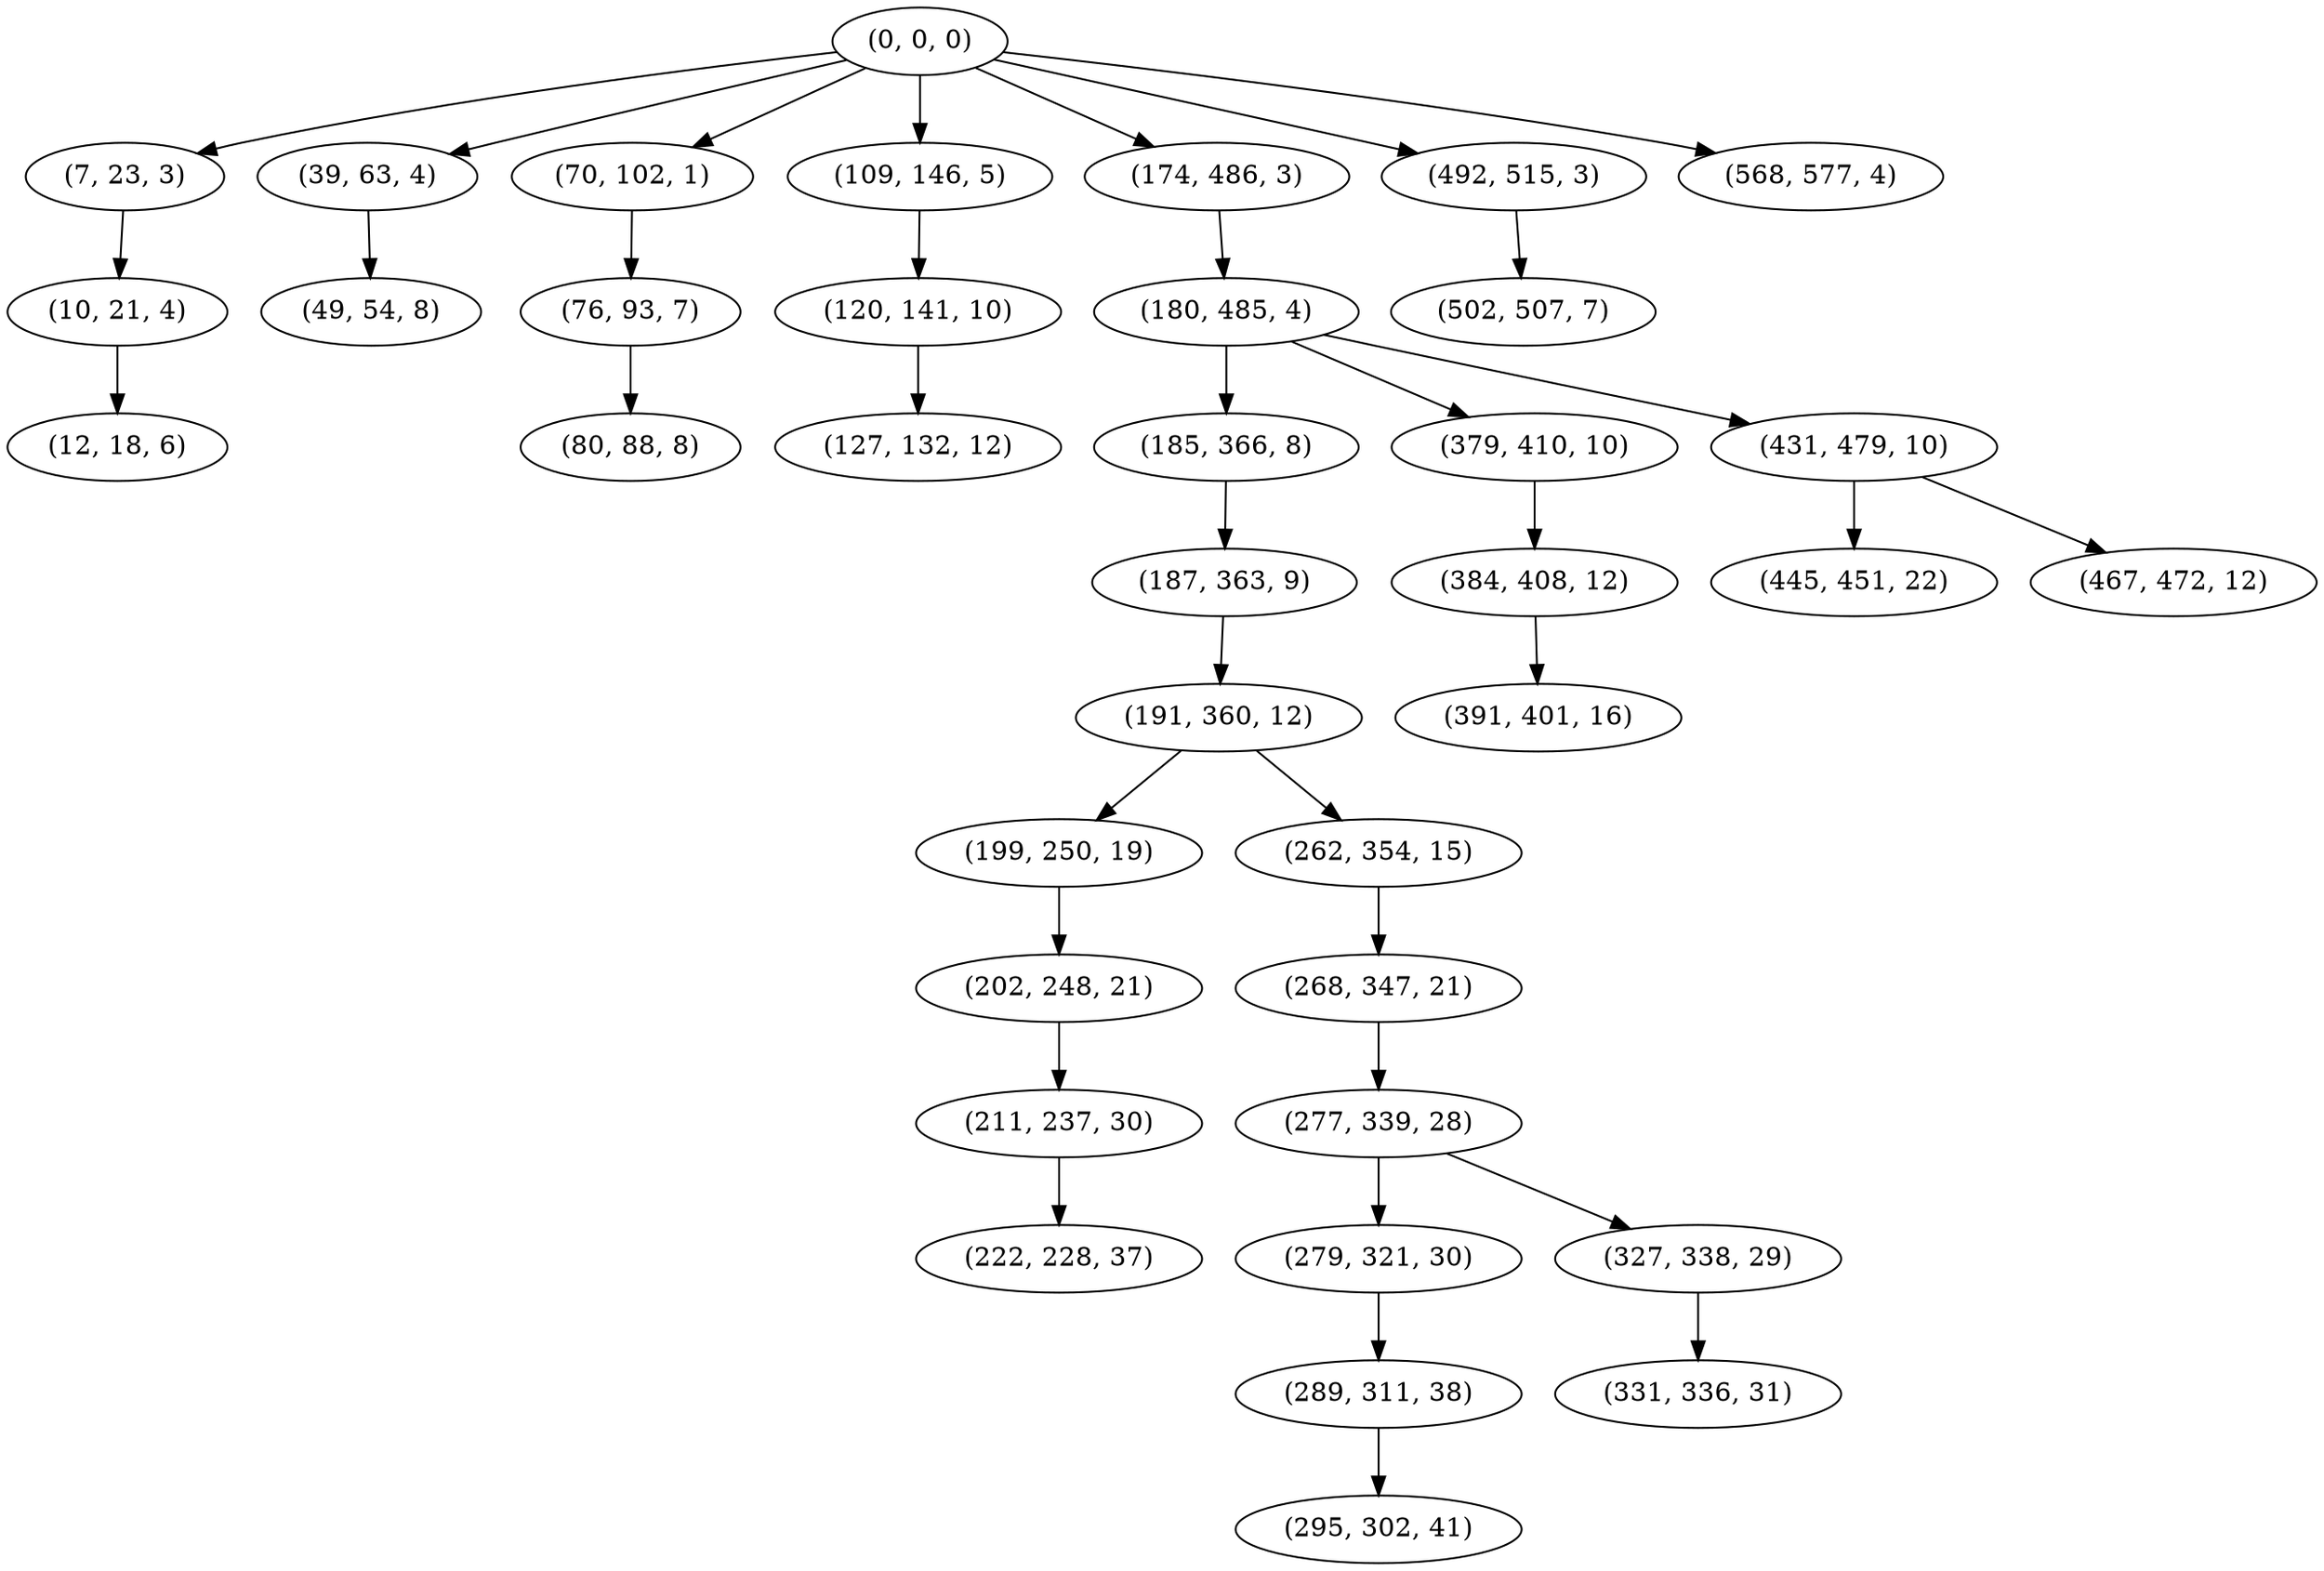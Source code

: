digraph tree {
    "(0, 0, 0)";
    "(7, 23, 3)";
    "(10, 21, 4)";
    "(12, 18, 6)";
    "(39, 63, 4)";
    "(49, 54, 8)";
    "(70, 102, 1)";
    "(76, 93, 7)";
    "(80, 88, 8)";
    "(109, 146, 5)";
    "(120, 141, 10)";
    "(127, 132, 12)";
    "(174, 486, 3)";
    "(180, 485, 4)";
    "(185, 366, 8)";
    "(187, 363, 9)";
    "(191, 360, 12)";
    "(199, 250, 19)";
    "(202, 248, 21)";
    "(211, 237, 30)";
    "(222, 228, 37)";
    "(262, 354, 15)";
    "(268, 347, 21)";
    "(277, 339, 28)";
    "(279, 321, 30)";
    "(289, 311, 38)";
    "(295, 302, 41)";
    "(327, 338, 29)";
    "(331, 336, 31)";
    "(379, 410, 10)";
    "(384, 408, 12)";
    "(391, 401, 16)";
    "(431, 479, 10)";
    "(445, 451, 22)";
    "(467, 472, 12)";
    "(492, 515, 3)";
    "(502, 507, 7)";
    "(568, 577, 4)";
    "(0, 0, 0)" -> "(7, 23, 3)";
    "(0, 0, 0)" -> "(39, 63, 4)";
    "(0, 0, 0)" -> "(70, 102, 1)";
    "(0, 0, 0)" -> "(109, 146, 5)";
    "(0, 0, 0)" -> "(174, 486, 3)";
    "(0, 0, 0)" -> "(492, 515, 3)";
    "(0, 0, 0)" -> "(568, 577, 4)";
    "(7, 23, 3)" -> "(10, 21, 4)";
    "(10, 21, 4)" -> "(12, 18, 6)";
    "(39, 63, 4)" -> "(49, 54, 8)";
    "(70, 102, 1)" -> "(76, 93, 7)";
    "(76, 93, 7)" -> "(80, 88, 8)";
    "(109, 146, 5)" -> "(120, 141, 10)";
    "(120, 141, 10)" -> "(127, 132, 12)";
    "(174, 486, 3)" -> "(180, 485, 4)";
    "(180, 485, 4)" -> "(185, 366, 8)";
    "(180, 485, 4)" -> "(379, 410, 10)";
    "(180, 485, 4)" -> "(431, 479, 10)";
    "(185, 366, 8)" -> "(187, 363, 9)";
    "(187, 363, 9)" -> "(191, 360, 12)";
    "(191, 360, 12)" -> "(199, 250, 19)";
    "(191, 360, 12)" -> "(262, 354, 15)";
    "(199, 250, 19)" -> "(202, 248, 21)";
    "(202, 248, 21)" -> "(211, 237, 30)";
    "(211, 237, 30)" -> "(222, 228, 37)";
    "(262, 354, 15)" -> "(268, 347, 21)";
    "(268, 347, 21)" -> "(277, 339, 28)";
    "(277, 339, 28)" -> "(279, 321, 30)";
    "(277, 339, 28)" -> "(327, 338, 29)";
    "(279, 321, 30)" -> "(289, 311, 38)";
    "(289, 311, 38)" -> "(295, 302, 41)";
    "(327, 338, 29)" -> "(331, 336, 31)";
    "(379, 410, 10)" -> "(384, 408, 12)";
    "(384, 408, 12)" -> "(391, 401, 16)";
    "(431, 479, 10)" -> "(445, 451, 22)";
    "(431, 479, 10)" -> "(467, 472, 12)";
    "(492, 515, 3)" -> "(502, 507, 7)";
}
